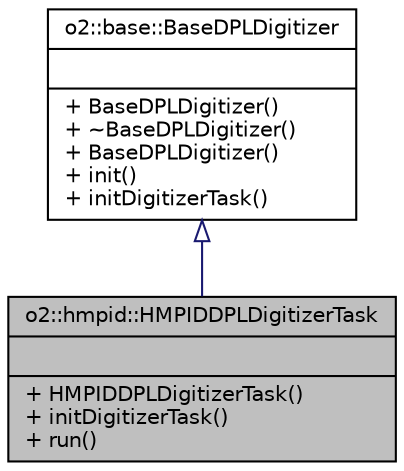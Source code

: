 digraph "o2::hmpid::HMPIDDPLDigitizerTask"
{
 // INTERACTIVE_SVG=YES
  bgcolor="transparent";
  edge [fontname="Helvetica",fontsize="10",labelfontname="Helvetica",labelfontsize="10"];
  node [fontname="Helvetica",fontsize="10",shape=record];
  Node0 [label="{o2::hmpid::HMPIDDPLDigitizerTask\n||+ HMPIDDPLDigitizerTask()\l+ initDigitizerTask()\l+ run()\l}",height=0.2,width=0.4,color="black", fillcolor="grey75", style="filled", fontcolor="black"];
  Node1 -> Node0 [dir="back",color="midnightblue",fontsize="10",style="solid",arrowtail="onormal",fontname="Helvetica"];
  Node1 [label="{o2::base::BaseDPLDigitizer\n||+ BaseDPLDigitizer()\l+ ~BaseDPLDigitizer()\l+ BaseDPLDigitizer()\l+ init()\l+ initDigitizerTask()\l}",height=0.2,width=0.4,color="black",URL="$de/de1/classo2_1_1base_1_1BaseDPLDigitizer.html"];
}

